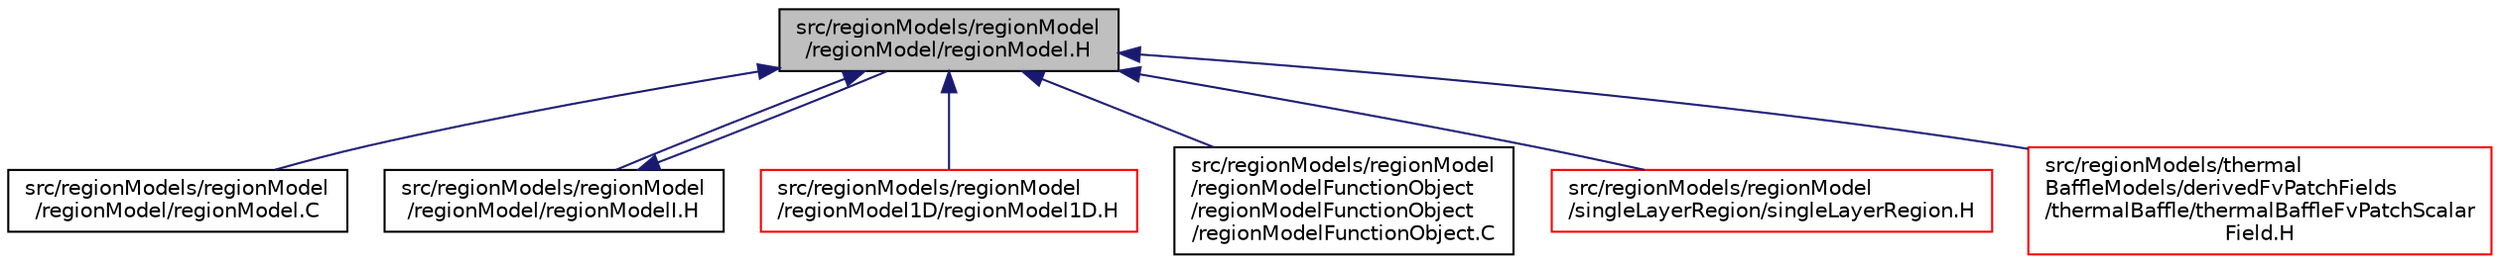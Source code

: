 digraph "src/regionModels/regionModel/regionModel/regionModel.H"
{
  bgcolor="transparent";
  edge [fontname="Helvetica",fontsize="10",labelfontname="Helvetica",labelfontsize="10"];
  node [fontname="Helvetica",fontsize="10",shape=record];
  Node341 [label="src/regionModels/regionModel\l/regionModel/regionModel.H",height=0.2,width=0.4,color="black", fillcolor="grey75", style="filled", fontcolor="black"];
  Node341 -> Node342 [dir="back",color="midnightblue",fontsize="10",style="solid",fontname="Helvetica"];
  Node342 [label="src/regionModels/regionModel\l/regionModel/regionModel.C",height=0.2,width=0.4,color="black",URL="$a14123.html"];
  Node341 -> Node343 [dir="back",color="midnightblue",fontsize="10",style="solid",fontname="Helvetica"];
  Node343 [label="src/regionModels/regionModel\l/regionModel/regionModelI.H",height=0.2,width=0.4,color="black",URL="$a14129.html"];
  Node343 -> Node341 [dir="back",color="midnightblue",fontsize="10",style="solid",fontname="Helvetica"];
  Node341 -> Node344 [dir="back",color="midnightblue",fontsize="10",style="solid",fontname="Helvetica"];
  Node344 [label="src/regionModels/regionModel\l/regionModel1D/regionModel1D.H",height=0.2,width=0.4,color="red",URL="$a14138.html"];
  Node341 -> Node373 [dir="back",color="midnightblue",fontsize="10",style="solid",fontname="Helvetica"];
  Node373 [label="src/regionModels/regionModel\l/regionModelFunctionObject\l/regionModelFunctionObject\l/regionModelFunctionObject.C",height=0.2,width=0.4,color="black",URL="$a14144.html"];
  Node341 -> Node374 [dir="back",color="midnightblue",fontsize="10",style="solid",fontname="Helvetica"];
  Node374 [label="src/regionModels/regionModel\l/singleLayerRegion/singleLayerRegion.H",height=0.2,width=0.4,color="red",URL="$a14171.html"];
  Node341 -> Node364 [dir="back",color="midnightblue",fontsize="10",style="solid",fontname="Helvetica"];
  Node364 [label="src/regionModels/thermal\lBaffleModels/derivedFvPatchFields\l/thermalBaffle/thermalBaffleFvPatchScalar\lField.H",height=0.2,width=0.4,color="red",URL="$a14471.html"];
}

